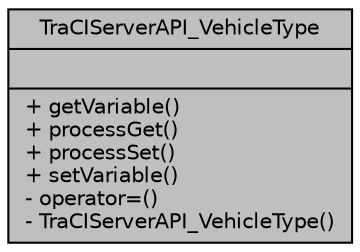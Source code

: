 digraph "TraCIServerAPI_VehicleType"
{
  edge [fontname="Helvetica",fontsize="10",labelfontname="Helvetica",labelfontsize="10"];
  node [fontname="Helvetica",fontsize="10",shape=record];
  Node1 [label="{TraCIServerAPI_VehicleType\n||+ getVariable()\l+ processGet()\l+ processSet()\l+ setVariable()\l- operator=()\l- TraCIServerAPI_VehicleType()\l}",height=0.2,width=0.4,color="black", fillcolor="grey75", style="filled", fontcolor="black"];
}

